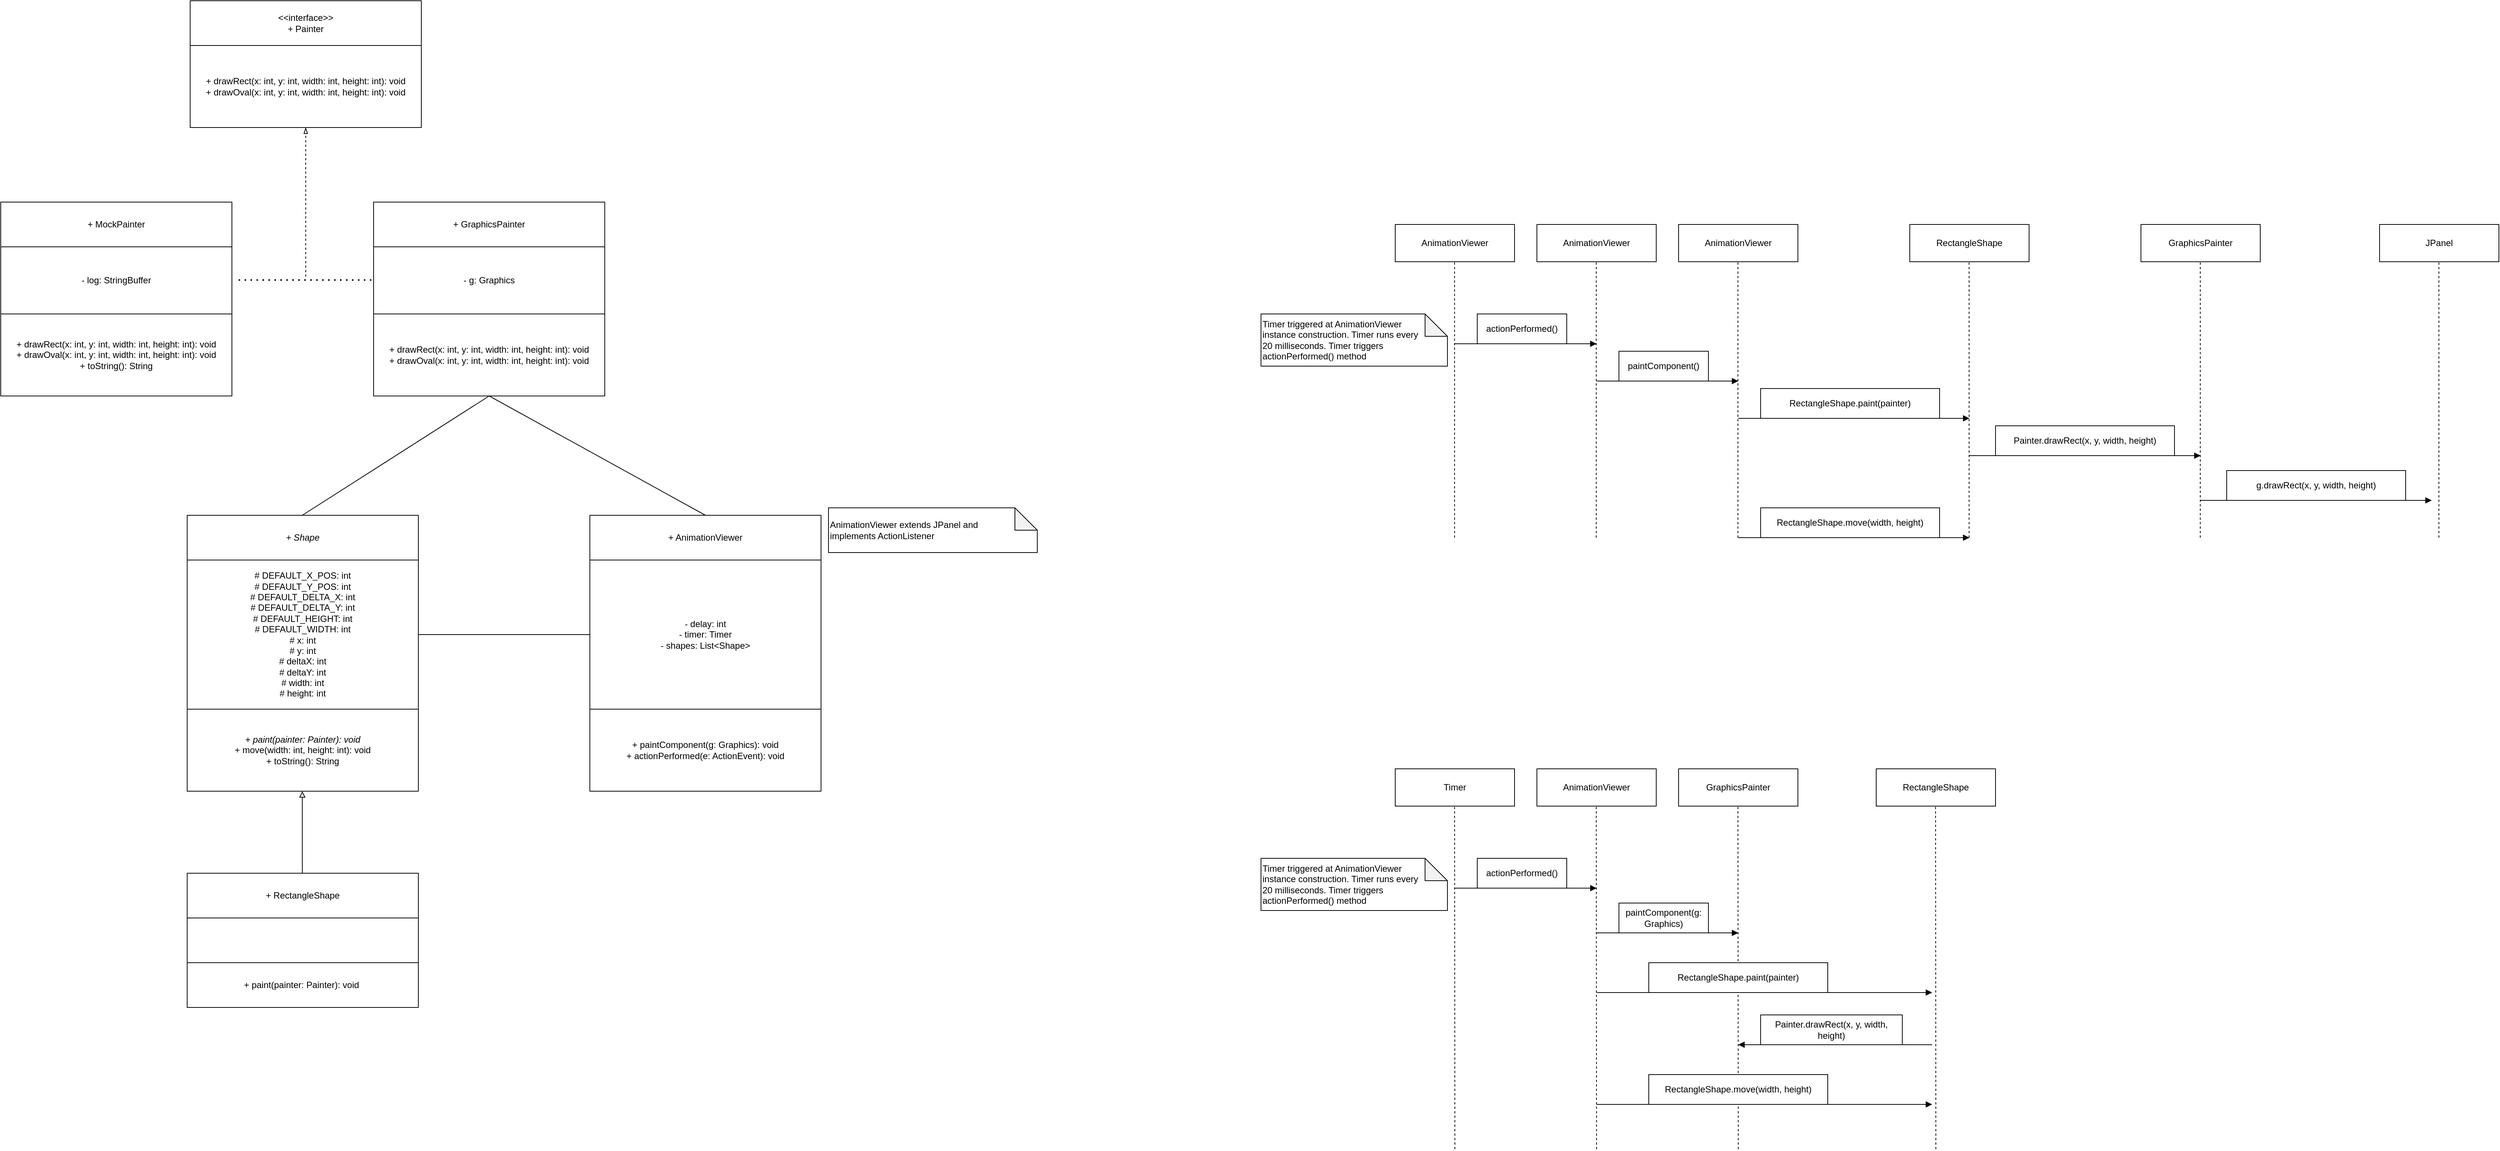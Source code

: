 <mxfile version="24.4.0" type="github">
  <diagram name="Page-1" id="ubM7CDHuB8m3kzV2Bm6y">
    <mxGraphModel dx="1795" dy="1850" grid="1" gridSize="10" guides="1" tooltips="1" connect="1" arrows="1" fold="1" page="1" pageScale="1" pageWidth="827" pageHeight="1169" math="0" shadow="0">
      <root>
        <mxCell id="0" />
        <mxCell id="1" parent="0" />
        <mxCell id="MaU48TReLEHeVx3_mteO-80" value="" style="endArrow=none;dashed=1;html=1;rounded=0;" edge="1" parent="1">
          <mxGeometry width="50" height="50" relative="1" as="geometry">
            <mxPoint x="2430" y="1080" as="sourcePoint" />
            <mxPoint x="2429.57" y="620" as="targetPoint" />
          </mxGeometry>
        </mxCell>
        <mxCell id="MaU48TReLEHeVx3_mteO-8" value="&lt;i&gt;+ Shape&lt;/i&gt;" style="rounded=0;whiteSpace=wrap;html=1;" vertex="1" parent="1">
          <mxGeometry x="350" y="230" width="310" height="60" as="geometry" />
        </mxCell>
        <mxCell id="MaU48TReLEHeVx3_mteO-9" value="# DEFAULT_X_POS: int&lt;div&gt;# DEFAULT_Y_POS: int&lt;/div&gt;&lt;div&gt;# DEFAULT_DELTA_X: int&lt;div&gt;# DEFAULT_DELTA_Y: int&lt;/div&gt;&lt;/div&gt;&lt;div&gt;# DEFAULT_HEIGHT: int&lt;/div&gt;&lt;div&gt;# DEFAULT_WIDTH: int&lt;/div&gt;&lt;div&gt;# x: int&lt;/div&gt;&lt;div&gt;# y: int&lt;/div&gt;&lt;div&gt;# deltaX: int&lt;/div&gt;&lt;div&gt;# deltaY: int&lt;/div&gt;&lt;div&gt;# width: int&lt;/div&gt;&lt;div&gt;# height: int&lt;/div&gt;" style="rounded=0;whiteSpace=wrap;html=1;" vertex="1" parent="1">
          <mxGeometry x="350" y="290" width="310" height="200" as="geometry" />
        </mxCell>
        <mxCell id="MaU48TReLEHeVx3_mteO-10" value="&lt;div&gt;&lt;i&gt;+ paint(painter: Painter): void&lt;/i&gt;&lt;/div&gt;+ move(width: int, height: int): void&lt;div&gt;+ toString(): String&lt;/div&gt;" style="rounded=0;whiteSpace=wrap;html=1;" vertex="1" parent="1">
          <mxGeometry x="350" y="490" width="310" height="110" as="geometry" />
        </mxCell>
        <mxCell id="MaU48TReLEHeVx3_mteO-11" value="" style="endArrow=block;html=1;rounded=0;endFill=0;" edge="1" parent="1">
          <mxGeometry width="50" height="50" relative="1" as="geometry">
            <mxPoint x="504.41" y="710" as="sourcePoint" />
            <mxPoint x="504.41" y="600" as="targetPoint" />
          </mxGeometry>
        </mxCell>
        <mxCell id="MaU48TReLEHeVx3_mteO-12" value="+ RectangleShape" style="rounded=0;whiteSpace=wrap;html=1;" vertex="1" parent="1">
          <mxGeometry x="350" y="710" width="310" height="60" as="geometry" />
        </mxCell>
        <mxCell id="MaU48TReLEHeVx3_mteO-13" value="" style="rounded=0;whiteSpace=wrap;html=1;" vertex="1" parent="1">
          <mxGeometry x="350" y="770" width="310" height="60" as="geometry" />
        </mxCell>
        <mxCell id="MaU48TReLEHeVx3_mteO-14" value="+ paint(painter: Painter): void&amp;nbsp;" style="rounded=0;whiteSpace=wrap;html=1;" vertex="1" parent="1">
          <mxGeometry x="350" y="830" width="310" height="60" as="geometry" />
        </mxCell>
        <mxCell id="MaU48TReLEHeVx3_mteO-16" value="" style="endArrow=none;html=1;rounded=0;" edge="1" parent="1">
          <mxGeometry width="50" height="50" relative="1" as="geometry">
            <mxPoint x="660" y="390" as="sourcePoint" />
            <mxPoint x="890" y="390" as="targetPoint" />
          </mxGeometry>
        </mxCell>
        <mxCell id="MaU48TReLEHeVx3_mteO-17" value="+ AnimationViewer" style="rounded=0;whiteSpace=wrap;html=1;" vertex="1" parent="1">
          <mxGeometry x="890" y="230" width="310" height="60" as="geometry" />
        </mxCell>
        <mxCell id="MaU48TReLEHeVx3_mteO-18" value="- delay: int&lt;div&gt;- timer: Timer&lt;br&gt;&lt;div&gt;- shapes: List&amp;lt;Shape&amp;gt;&lt;/div&gt;&lt;/div&gt;" style="rounded=0;whiteSpace=wrap;html=1;" vertex="1" parent="1">
          <mxGeometry x="890" y="290" width="310" height="200" as="geometry" />
        </mxCell>
        <mxCell id="MaU48TReLEHeVx3_mteO-19" value="+ paintComponent(g: Graphics): void&lt;div&gt;+ actionPerformed(e: ActionEvent): void&lt;/div&gt;" style="rounded=0;whiteSpace=wrap;html=1;" vertex="1" parent="1">
          <mxGeometry x="890" y="490" width="310" height="110" as="geometry" />
        </mxCell>
        <mxCell id="MaU48TReLEHeVx3_mteO-21" value="" style="endArrow=none;html=1;rounded=0;entryX=0.5;entryY=1;entryDx=0;entryDy=0;" edge="1" parent="1" target="MaU48TReLEHeVx3_mteO-24">
          <mxGeometry width="50" height="50" relative="1" as="geometry">
            <mxPoint x="504.41" y="230" as="sourcePoint" />
            <mxPoint x="504.41" y="-8.82" as="targetPoint" />
          </mxGeometry>
        </mxCell>
        <mxCell id="MaU48TReLEHeVx3_mteO-22" value="+ GraphicsPainter" style="rounded=0;whiteSpace=wrap;html=1;" vertex="1" parent="1">
          <mxGeometry x="600" y="-190" width="310" height="60" as="geometry" />
        </mxCell>
        <mxCell id="MaU48TReLEHeVx3_mteO-23" value="- g: Graphics" style="rounded=0;whiteSpace=wrap;html=1;" vertex="1" parent="1">
          <mxGeometry x="600" y="-130" width="310" height="90" as="geometry" />
        </mxCell>
        <mxCell id="MaU48TReLEHeVx3_mteO-24" value="+ drawRect(x: int, y: int, width: int, height: int): void&lt;div&gt;+ drawOval(x: int, y: int, width: int, height: int): void&lt;/div&gt;" style="rounded=0;whiteSpace=wrap;html=1;" vertex="1" parent="1">
          <mxGeometry x="600" y="-40" width="310" height="110" as="geometry" />
        </mxCell>
        <mxCell id="MaU48TReLEHeVx3_mteO-25" value="&lt;div&gt;&amp;lt;&amp;lt;interface&amp;gt;&amp;gt;&lt;/div&gt;+ Painter" style="rounded=0;whiteSpace=wrap;html=1;" vertex="1" parent="1">
          <mxGeometry x="354" y="-460" width="310" height="60" as="geometry" />
        </mxCell>
        <mxCell id="MaU48TReLEHeVx3_mteO-27" value="+ drawRect(x: int, y: int, width: int, height: int): void&lt;div&gt;+ drawOval(x: int, y: int, width: int, height: int): void&lt;br&gt;&lt;/div&gt;" style="rounded=0;whiteSpace=wrap;html=1;" vertex="1" parent="1">
          <mxGeometry x="354" y="-400" width="310" height="110" as="geometry" />
        </mxCell>
        <mxCell id="MaU48TReLEHeVx3_mteO-28" value="" style="endArrow=blockThin;dashed=1;html=1;rounded=0;endFill=0;" edge="1" parent="1">
          <mxGeometry width="50" height="50" relative="1" as="geometry">
            <mxPoint x="509" y="-90" as="sourcePoint" />
            <mxPoint x="509" y="-290" as="targetPoint" />
          </mxGeometry>
        </mxCell>
        <mxCell id="MaU48TReLEHeVx3_mteO-29" value="" style="endArrow=none;dashed=1;html=1;dashPattern=1 3;strokeWidth=2;rounded=0;" edge="1" parent="1">
          <mxGeometry width="50" height="50" relative="1" as="geometry">
            <mxPoint x="419" y="-85.56" as="sourcePoint" />
            <mxPoint x="599" y="-85.56" as="targetPoint" />
          </mxGeometry>
        </mxCell>
        <mxCell id="MaU48TReLEHeVx3_mteO-30" value="+ MockPainter" style="rounded=0;whiteSpace=wrap;html=1;" vertex="1" parent="1">
          <mxGeometry x="100" y="-190" width="310" height="60" as="geometry" />
        </mxCell>
        <mxCell id="MaU48TReLEHeVx3_mteO-31" value="- log: StringBuffer" style="rounded=0;whiteSpace=wrap;html=1;" vertex="1" parent="1">
          <mxGeometry x="100" y="-130" width="310" height="90" as="geometry" />
        </mxCell>
        <mxCell id="MaU48TReLEHeVx3_mteO-32" value="+ drawRect(x: int, y: int, width: int, height: int): void&lt;div&gt;+ drawOval(x: int, y: int, width: int, height: int): void&lt;/div&gt;&lt;div&gt;+ toString(): String&lt;/div&gt;" style="rounded=0;whiteSpace=wrap;html=1;" vertex="1" parent="1">
          <mxGeometry x="100" y="-40" width="310" height="110" as="geometry" />
        </mxCell>
        <mxCell id="MaU48TReLEHeVx3_mteO-33" value="" style="endArrow=none;html=1;rounded=0;entryX=0.5;entryY=0;entryDx=0;entryDy=0;exitX=0.5;exitY=1;exitDx=0;exitDy=0;" edge="1" parent="1" source="MaU48TReLEHeVx3_mteO-24" target="MaU48TReLEHeVx3_mteO-17">
          <mxGeometry width="50" height="50" relative="1" as="geometry">
            <mxPoint x="300" y="50" as="sourcePoint" />
            <mxPoint x="350" as="targetPoint" />
          </mxGeometry>
        </mxCell>
        <mxCell id="MaU48TReLEHeVx3_mteO-34" value="AnimationViewer extends JPanel and&amp;nbsp;&lt;div&gt;implements ActionListener&lt;/div&gt;" style="shape=note;whiteSpace=wrap;html=1;backgroundOutline=1;darkOpacity=0.05;align=left;" vertex="1" parent="1">
          <mxGeometry x="1210" y="220" width="280" height="60" as="geometry" />
        </mxCell>
        <mxCell id="MaU48TReLEHeVx3_mteO-35" value="AnimationViewer" style="rounded=0;whiteSpace=wrap;html=1;" vertex="1" parent="1">
          <mxGeometry x="1970" y="-160" width="160" height="50" as="geometry" />
        </mxCell>
        <mxCell id="MaU48TReLEHeVx3_mteO-36" value="" style="endArrow=none;dashed=1;html=1;rounded=0;" edge="1" parent="1">
          <mxGeometry width="50" height="50" relative="1" as="geometry">
            <mxPoint x="2049.57" y="260" as="sourcePoint" />
            <mxPoint x="2049.57" y="-110" as="targetPoint" />
          </mxGeometry>
        </mxCell>
        <mxCell id="MaU48TReLEHeVx3_mteO-37" value="" style="endArrow=block;html=1;rounded=0;endFill=1;" edge="1" parent="1">
          <mxGeometry width="50" height="50" relative="1" as="geometry">
            <mxPoint x="2050" as="sourcePoint" />
            <mxPoint x="2240" as="targetPoint" />
          </mxGeometry>
        </mxCell>
        <mxCell id="MaU48TReLEHeVx3_mteO-38" value="actionPerformed()" style="rounded=0;whiteSpace=wrap;html=1;" vertex="1" parent="1">
          <mxGeometry x="2080" y="-40" width="120" height="40" as="geometry" />
        </mxCell>
        <mxCell id="MaU48TReLEHeVx3_mteO-39" value="Timer triggered at AnimationViewer&amp;nbsp;&lt;div&gt;instance construction. Timer runs every&amp;nbsp;&lt;/div&gt;&lt;div&gt;20 milliseconds. Timer triggers actionPerformed() method&lt;/div&gt;" style="shape=note;whiteSpace=wrap;html=1;backgroundOutline=1;darkOpacity=0.05;align=left;" vertex="1" parent="1">
          <mxGeometry x="1790" y="-40" width="250" height="70" as="geometry" />
        </mxCell>
        <mxCell id="MaU48TReLEHeVx3_mteO-40" value="AnimationViewer" style="rounded=0;whiteSpace=wrap;html=1;" vertex="1" parent="1">
          <mxGeometry x="2160" y="-160" width="160" height="50" as="geometry" />
        </mxCell>
        <mxCell id="MaU48TReLEHeVx3_mteO-41" value="" style="endArrow=none;dashed=1;html=1;rounded=0;" edge="1" parent="1">
          <mxGeometry width="50" height="50" relative="1" as="geometry">
            <mxPoint x="2239.57" y="260" as="sourcePoint" />
            <mxPoint x="2239.57" y="-110" as="targetPoint" />
          </mxGeometry>
        </mxCell>
        <mxCell id="MaU48TReLEHeVx3_mteO-42" value="" style="endArrow=block;html=1;rounded=0;endFill=1;" edge="1" parent="1">
          <mxGeometry width="50" height="50" relative="1" as="geometry">
            <mxPoint x="2240" y="50" as="sourcePoint" />
            <mxPoint x="2430" y="50" as="targetPoint" />
          </mxGeometry>
        </mxCell>
        <mxCell id="MaU48TReLEHeVx3_mteO-43" value="paintComponent()" style="rounded=0;whiteSpace=wrap;html=1;" vertex="1" parent="1">
          <mxGeometry x="2270" y="10" width="120" height="40" as="geometry" />
        </mxCell>
        <mxCell id="MaU48TReLEHeVx3_mteO-44" value="AnimationViewer" style="rounded=0;whiteSpace=wrap;html=1;" vertex="1" parent="1">
          <mxGeometry x="2350" y="-160" width="160" height="50" as="geometry" />
        </mxCell>
        <mxCell id="MaU48TReLEHeVx3_mteO-45" value="" style="endArrow=none;dashed=1;html=1;rounded=0;" edge="1" parent="1">
          <mxGeometry width="50" height="50" relative="1" as="geometry">
            <mxPoint x="2429.57" y="260" as="sourcePoint" />
            <mxPoint x="2429.57" y="-110" as="targetPoint" />
          </mxGeometry>
        </mxCell>
        <mxCell id="MaU48TReLEHeVx3_mteO-46" value="" style="endArrow=block;html=1;rounded=0;endFill=1;" edge="1" parent="1">
          <mxGeometry width="50" height="50" relative="1" as="geometry">
            <mxPoint x="2430" y="100" as="sourcePoint" />
            <mxPoint x="2740" y="100" as="targetPoint" />
          </mxGeometry>
        </mxCell>
        <mxCell id="MaU48TReLEHeVx3_mteO-47" value="RectangleShape.paint(painter)" style="rounded=0;whiteSpace=wrap;html=1;" vertex="1" parent="1">
          <mxGeometry x="2460" y="60" width="240" height="40" as="geometry" />
        </mxCell>
        <mxCell id="MaU48TReLEHeVx3_mteO-48" value="" style="endArrow=block;html=1;rounded=0;endFill=1;" edge="1" parent="1">
          <mxGeometry width="50" height="50" relative="1" as="geometry">
            <mxPoint x="2430" y="260" as="sourcePoint" />
            <mxPoint x="2740" y="260" as="targetPoint" />
          </mxGeometry>
        </mxCell>
        <mxCell id="MaU48TReLEHeVx3_mteO-49" value="RectangleShape.move(width, height)" style="rounded=0;whiteSpace=wrap;html=1;" vertex="1" parent="1">
          <mxGeometry x="2460" y="220" width="240" height="40" as="geometry" />
        </mxCell>
        <mxCell id="MaU48TReLEHeVx3_mteO-50" value="RectangleShape" style="rounded=0;whiteSpace=wrap;html=1;" vertex="1" parent="1">
          <mxGeometry x="2660" y="-160" width="160" height="50" as="geometry" />
        </mxCell>
        <mxCell id="MaU48TReLEHeVx3_mteO-51" value="" style="endArrow=none;dashed=1;html=1;rounded=0;" edge="1" parent="1">
          <mxGeometry width="50" height="50" relative="1" as="geometry">
            <mxPoint x="2739.57" y="260" as="sourcePoint" />
            <mxPoint x="2739.57" y="-110" as="targetPoint" />
          </mxGeometry>
        </mxCell>
        <mxCell id="MaU48TReLEHeVx3_mteO-52" value="Painter.drawRect(x, y, width, height)" style="rounded=0;whiteSpace=wrap;html=1;" vertex="1" parent="1">
          <mxGeometry x="2775" y="110" width="240" height="40" as="geometry" />
        </mxCell>
        <mxCell id="MaU48TReLEHeVx3_mteO-54" value="GraphicsPainter" style="rounded=0;whiteSpace=wrap;html=1;" vertex="1" parent="1">
          <mxGeometry x="2970" y="-160" width="160" height="50" as="geometry" />
        </mxCell>
        <mxCell id="MaU48TReLEHeVx3_mteO-55" value="" style="endArrow=none;dashed=1;html=1;rounded=0;" edge="1" parent="1">
          <mxGeometry width="50" height="50" relative="1" as="geometry">
            <mxPoint x="3049.57" y="260" as="sourcePoint" />
            <mxPoint x="3049.57" y="-110" as="targetPoint" />
          </mxGeometry>
        </mxCell>
        <mxCell id="MaU48TReLEHeVx3_mteO-56" value="" style="endArrow=block;html=1;rounded=0;endFill=1;" edge="1" parent="1">
          <mxGeometry width="50" height="50" relative="1" as="geometry">
            <mxPoint x="2740" y="150" as="sourcePoint" />
            <mxPoint x="3050" y="150" as="targetPoint" />
          </mxGeometry>
        </mxCell>
        <mxCell id="MaU48TReLEHeVx3_mteO-57" value="JPanel" style="rounded=0;whiteSpace=wrap;html=1;" vertex="1" parent="1">
          <mxGeometry x="3290" y="-160" width="160" height="50" as="geometry" />
        </mxCell>
        <mxCell id="MaU48TReLEHeVx3_mteO-58" value="" style="endArrow=none;dashed=1;html=1;rounded=0;" edge="1" parent="1">
          <mxGeometry width="50" height="50" relative="1" as="geometry">
            <mxPoint x="3369.57" y="260" as="sourcePoint" />
            <mxPoint x="3369.57" y="-110" as="targetPoint" />
          </mxGeometry>
        </mxCell>
        <mxCell id="MaU48TReLEHeVx3_mteO-59" value="g.drawRect(x, y, width, height)" style="rounded=0;whiteSpace=wrap;html=1;" vertex="1" parent="1">
          <mxGeometry x="3085" y="170" width="240" height="40" as="geometry" />
        </mxCell>
        <mxCell id="MaU48TReLEHeVx3_mteO-60" value="" style="endArrow=block;html=1;rounded=0;endFill=1;" edge="1" parent="1">
          <mxGeometry width="50" height="50" relative="1" as="geometry">
            <mxPoint x="3050" y="210" as="sourcePoint" />
            <mxPoint x="3360" y="210" as="targetPoint" />
          </mxGeometry>
        </mxCell>
        <mxCell id="MaU48TReLEHeVx3_mteO-61" value="Timer" style="rounded=0;whiteSpace=wrap;html=1;" vertex="1" parent="1">
          <mxGeometry x="1970" y="570" width="160" height="50" as="geometry" />
        </mxCell>
        <mxCell id="MaU48TReLEHeVx3_mteO-62" value="" style="endArrow=none;dashed=1;html=1;rounded=0;" edge="1" parent="1">
          <mxGeometry width="50" height="50" relative="1" as="geometry">
            <mxPoint x="2050" y="1080" as="sourcePoint" />
            <mxPoint x="2049.57" y="620" as="targetPoint" />
          </mxGeometry>
        </mxCell>
        <mxCell id="MaU48TReLEHeVx3_mteO-63" value="" style="endArrow=block;html=1;rounded=0;endFill=1;" edge="1" parent="1">
          <mxGeometry width="50" height="50" relative="1" as="geometry">
            <mxPoint x="2050" y="730" as="sourcePoint" />
            <mxPoint x="2240" y="730" as="targetPoint" />
          </mxGeometry>
        </mxCell>
        <mxCell id="MaU48TReLEHeVx3_mteO-64" value="actionPerformed()" style="rounded=0;whiteSpace=wrap;html=1;" vertex="1" parent="1">
          <mxGeometry x="2080" y="690" width="120" height="40" as="geometry" />
        </mxCell>
        <mxCell id="MaU48TReLEHeVx3_mteO-65" value="Timer triggered at AnimationViewer&amp;nbsp;&lt;div&gt;instance construction. Timer runs every&amp;nbsp;&lt;/div&gt;&lt;div&gt;20 milliseconds. Timer triggers actionPerformed() method&lt;/div&gt;" style="shape=note;whiteSpace=wrap;html=1;backgroundOutline=1;darkOpacity=0.05;align=left;" vertex="1" parent="1">
          <mxGeometry x="1790" y="690" width="250" height="70" as="geometry" />
        </mxCell>
        <mxCell id="MaU48TReLEHeVx3_mteO-66" value="AnimationViewer" style="rounded=0;whiteSpace=wrap;html=1;" vertex="1" parent="1">
          <mxGeometry x="2160" y="570" width="160" height="50" as="geometry" />
        </mxCell>
        <mxCell id="MaU48TReLEHeVx3_mteO-67" value="" style="endArrow=none;dashed=1;html=1;rounded=0;" edge="1" parent="1">
          <mxGeometry width="50" height="50" relative="1" as="geometry">
            <mxPoint x="2240" y="1080" as="sourcePoint" />
            <mxPoint x="2239.57" y="620" as="targetPoint" />
          </mxGeometry>
        </mxCell>
        <mxCell id="MaU48TReLEHeVx3_mteO-68" value="" style="endArrow=block;html=1;rounded=0;endFill=1;" edge="1" parent="1">
          <mxGeometry width="50" height="50" relative="1" as="geometry">
            <mxPoint x="2240" y="790" as="sourcePoint" />
            <mxPoint x="2430" y="790" as="targetPoint" />
          </mxGeometry>
        </mxCell>
        <mxCell id="MaU48TReLEHeVx3_mteO-69" value="paintComponent(g: Graphics)" style="rounded=0;whiteSpace=wrap;html=1;" vertex="1" parent="1">
          <mxGeometry x="2270" y="750" width="120" height="40" as="geometry" />
        </mxCell>
        <mxCell id="MaU48TReLEHeVx3_mteO-72" value="" style="endArrow=block;html=1;rounded=0;endFill=1;" edge="1" parent="1">
          <mxGeometry width="50" height="50" relative="1" as="geometry">
            <mxPoint x="2240" y="870" as="sourcePoint" />
            <mxPoint x="2690" y="870" as="targetPoint" />
          </mxGeometry>
        </mxCell>
        <mxCell id="MaU48TReLEHeVx3_mteO-73" value="RectangleShape.paint(painter)" style="rounded=0;whiteSpace=wrap;html=1;" vertex="1" parent="1">
          <mxGeometry x="2310" y="830" width="240" height="40" as="geometry" />
        </mxCell>
        <mxCell id="MaU48TReLEHeVx3_mteO-74" value="" style="endArrow=block;html=1;rounded=0;endFill=1;" edge="1" parent="1">
          <mxGeometry width="50" height="50" relative="1" as="geometry">
            <mxPoint x="2240" y="1020" as="sourcePoint" />
            <mxPoint x="2690" y="1020" as="targetPoint" />
          </mxGeometry>
        </mxCell>
        <mxCell id="MaU48TReLEHeVx3_mteO-75" value="RectangleShape.move(width, height)" style="rounded=0;whiteSpace=wrap;html=1;" vertex="1" parent="1">
          <mxGeometry x="2310" y="980" width="240" height="40" as="geometry" />
        </mxCell>
        <mxCell id="MaU48TReLEHeVx3_mteO-76" value="RectangleShape" style="rounded=0;whiteSpace=wrap;html=1;" vertex="1" parent="1">
          <mxGeometry x="2615" y="570" width="160" height="50" as="geometry" />
        </mxCell>
        <mxCell id="MaU48TReLEHeVx3_mteO-77" value="" style="endArrow=none;dashed=1;html=1;rounded=0;" edge="1" parent="1">
          <mxGeometry width="50" height="50" relative="1" as="geometry">
            <mxPoint x="2695" y="1080" as="sourcePoint" />
            <mxPoint x="2694.57" y="620" as="targetPoint" />
          </mxGeometry>
        </mxCell>
        <mxCell id="MaU48TReLEHeVx3_mteO-78" value="Painter.drawRect(x, y, width, height)" style="rounded=0;whiteSpace=wrap;html=1;" vertex="1" parent="1">
          <mxGeometry x="2460" y="900" width="190" height="40" as="geometry" />
        </mxCell>
        <mxCell id="MaU48TReLEHeVx3_mteO-79" value="GraphicsPainter" style="rounded=0;whiteSpace=wrap;html=1;" vertex="1" parent="1">
          <mxGeometry x="2350" y="570" width="160" height="50" as="geometry" />
        </mxCell>
        <mxCell id="MaU48TReLEHeVx3_mteO-81" value="" style="endArrow=block;html=1;rounded=0;endFill=1;" edge="1" parent="1">
          <mxGeometry width="50" height="50" relative="1" as="geometry">
            <mxPoint x="2690" y="940" as="sourcePoint" />
            <mxPoint x="2430" y="940" as="targetPoint" />
          </mxGeometry>
        </mxCell>
      </root>
    </mxGraphModel>
  </diagram>
</mxfile>
